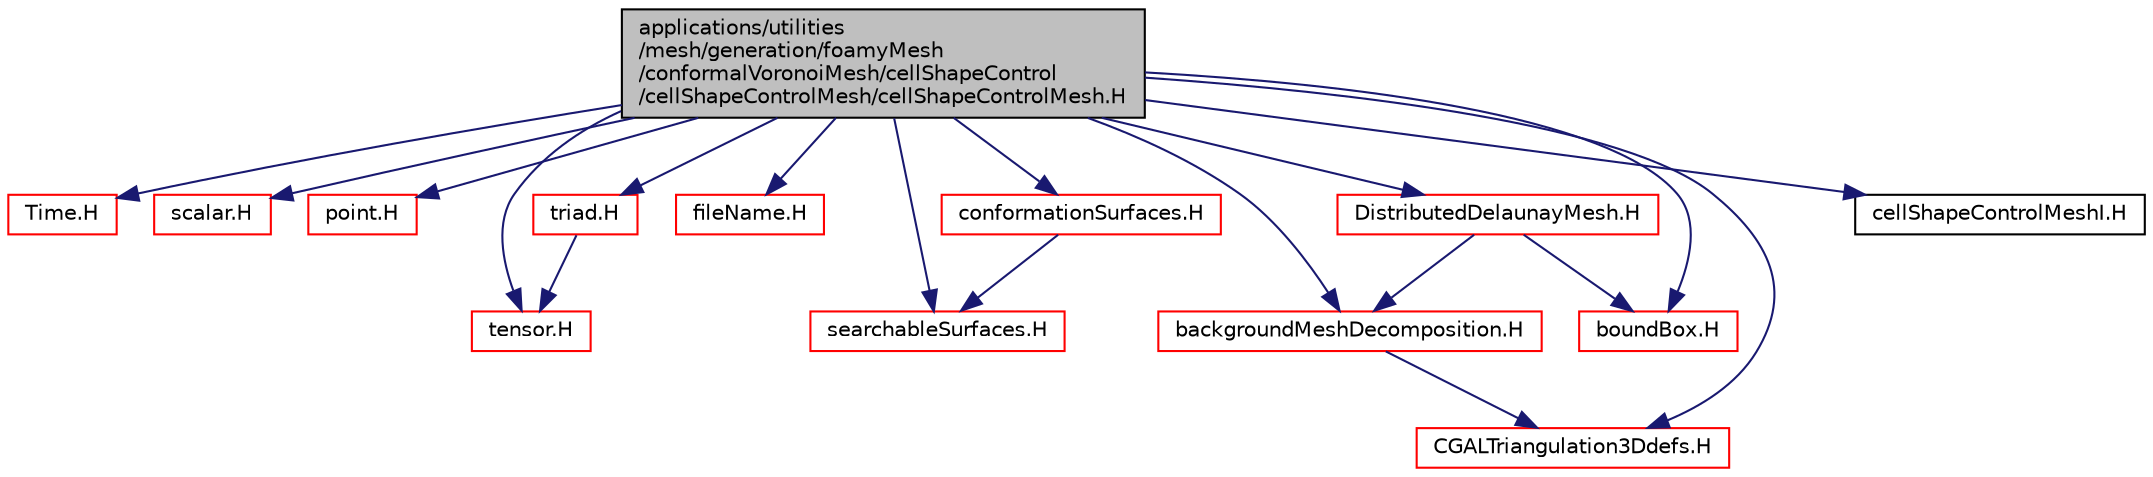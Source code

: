 digraph "applications/utilities/mesh/generation/foamyMesh/conformalVoronoiMesh/cellShapeControl/cellShapeControlMesh/cellShapeControlMesh.H"
{
  bgcolor="transparent";
  edge [fontname="Helvetica",fontsize="10",labelfontname="Helvetica",labelfontsize="10"];
  node [fontname="Helvetica",fontsize="10",shape=record];
  Node1 [label="applications/utilities\l/mesh/generation/foamyMesh\l/conformalVoronoiMesh/cellShapeControl\l/cellShapeControlMesh/cellShapeControlMesh.H",height=0.2,width=0.4,color="black", fillcolor="grey75", style="filled", fontcolor="black"];
  Node1 -> Node2 [color="midnightblue",fontsize="10",style="solid",fontname="Helvetica"];
  Node2 [label="Time.H",height=0.2,width=0.4,color="red",URL="$a07855.html"];
  Node1 -> Node3 [color="midnightblue",fontsize="10",style="solid",fontname="Helvetica"];
  Node3 [label="scalar.H",height=0.2,width=0.4,color="red",URL="$a08944.html"];
  Node1 -> Node4 [color="midnightblue",fontsize="10",style="solid",fontname="Helvetica"];
  Node4 [label="point.H",height=0.2,width=0.4,color="red",URL="$a08774.html"];
  Node1 -> Node5 [color="midnightblue",fontsize="10",style="solid",fontname="Helvetica"];
  Node5 [label="tensor.H",height=0.2,width=0.4,color="red",URL="$a09017.html"];
  Node1 -> Node6 [color="midnightblue",fontsize="10",style="solid",fontname="Helvetica"];
  Node6 [label="triad.H",height=0.2,width=0.4,color="red",URL="$a09026.html"];
  Node6 -> Node5 [color="midnightblue",fontsize="10",style="solid",fontname="Helvetica"];
  Node1 -> Node7 [color="midnightblue",fontsize="10",style="solid",fontname="Helvetica"];
  Node7 [label="fileName.H",height=0.2,width=0.4,color="red",URL="$a08959.html"];
  Node1 -> Node8 [color="midnightblue",fontsize="10",style="solid",fontname="Helvetica"];
  Node8 [label="searchableSurfaces.H",height=0.2,width=0.4,color="red",URL="$a07357.html"];
  Node1 -> Node9 [color="midnightblue",fontsize="10",style="solid",fontname="Helvetica"];
  Node9 [label="conformationSurfaces.H",height=0.2,width=0.4,color="red",URL="$a04061.html"];
  Node9 -> Node8 [color="midnightblue",fontsize="10",style="solid",fontname="Helvetica"];
  Node1 -> Node10 [color="midnightblue",fontsize="10",style="solid",fontname="Helvetica"];
  Node10 [label="DistributedDelaunayMesh.H",height=0.2,width=0.4,color="red",URL="$a04071.html"];
  Node10 -> Node11 [color="midnightblue",fontsize="10",style="solid",fontname="Helvetica"];
  Node11 [label="backgroundMeshDecomposition.H",height=0.2,width=0.4,color="red",URL="$a03979.html"];
  Node11 -> Node12 [color="midnightblue",fontsize="10",style="solid",fontname="Helvetica"];
  Node12 [label="CGALTriangulation3Ddefs.H",height=0.2,width=0.4,color="red",URL="$a04024.html",tooltip="CGAL data structures used for 3D Delaunay meshing. "];
  Node10 -> Node13 [color="midnightblue",fontsize="10",style="solid",fontname="Helvetica"];
  Node13 [label="boundBox.H",height=0.2,width=0.4,color="red",URL="$a08456.html"];
  Node1 -> Node12 [color="midnightblue",fontsize="10",style="solid",fontname="Helvetica"];
  Node1 -> Node11 [color="midnightblue",fontsize="10",style="solid",fontname="Helvetica"];
  Node1 -> Node13 [color="midnightblue",fontsize="10",style="solid",fontname="Helvetica"];
  Node1 -> Node14 [color="midnightblue",fontsize="10",style="solid",fontname="Helvetica"];
  Node14 [label="cellShapeControlMeshI.H",height=0.2,width=0.4,color="black",URL="$a03989.html"];
}
